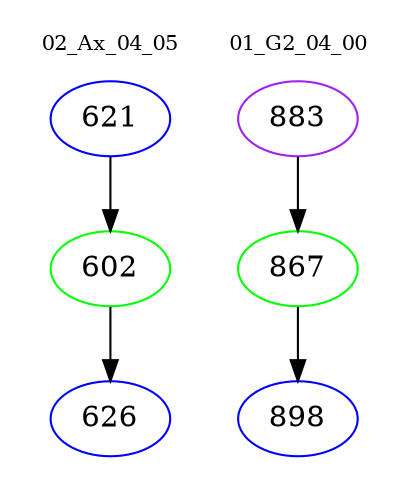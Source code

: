 digraph{
subgraph cluster_0 {
color = white
label = "02_Ax_04_05";
fontsize=10;
T0_621 [label="621", color="blue"]
T0_621 -> T0_602 [color="black"]
T0_602 [label="602", color="green"]
T0_602 -> T0_626 [color="black"]
T0_626 [label="626", color="blue"]
}
subgraph cluster_1 {
color = white
label = "01_G2_04_00";
fontsize=10;
T1_883 [label="883", color="purple"]
T1_883 -> T1_867 [color="black"]
T1_867 [label="867", color="green"]
T1_867 -> T1_898 [color="black"]
T1_898 [label="898", color="blue"]
}
}
